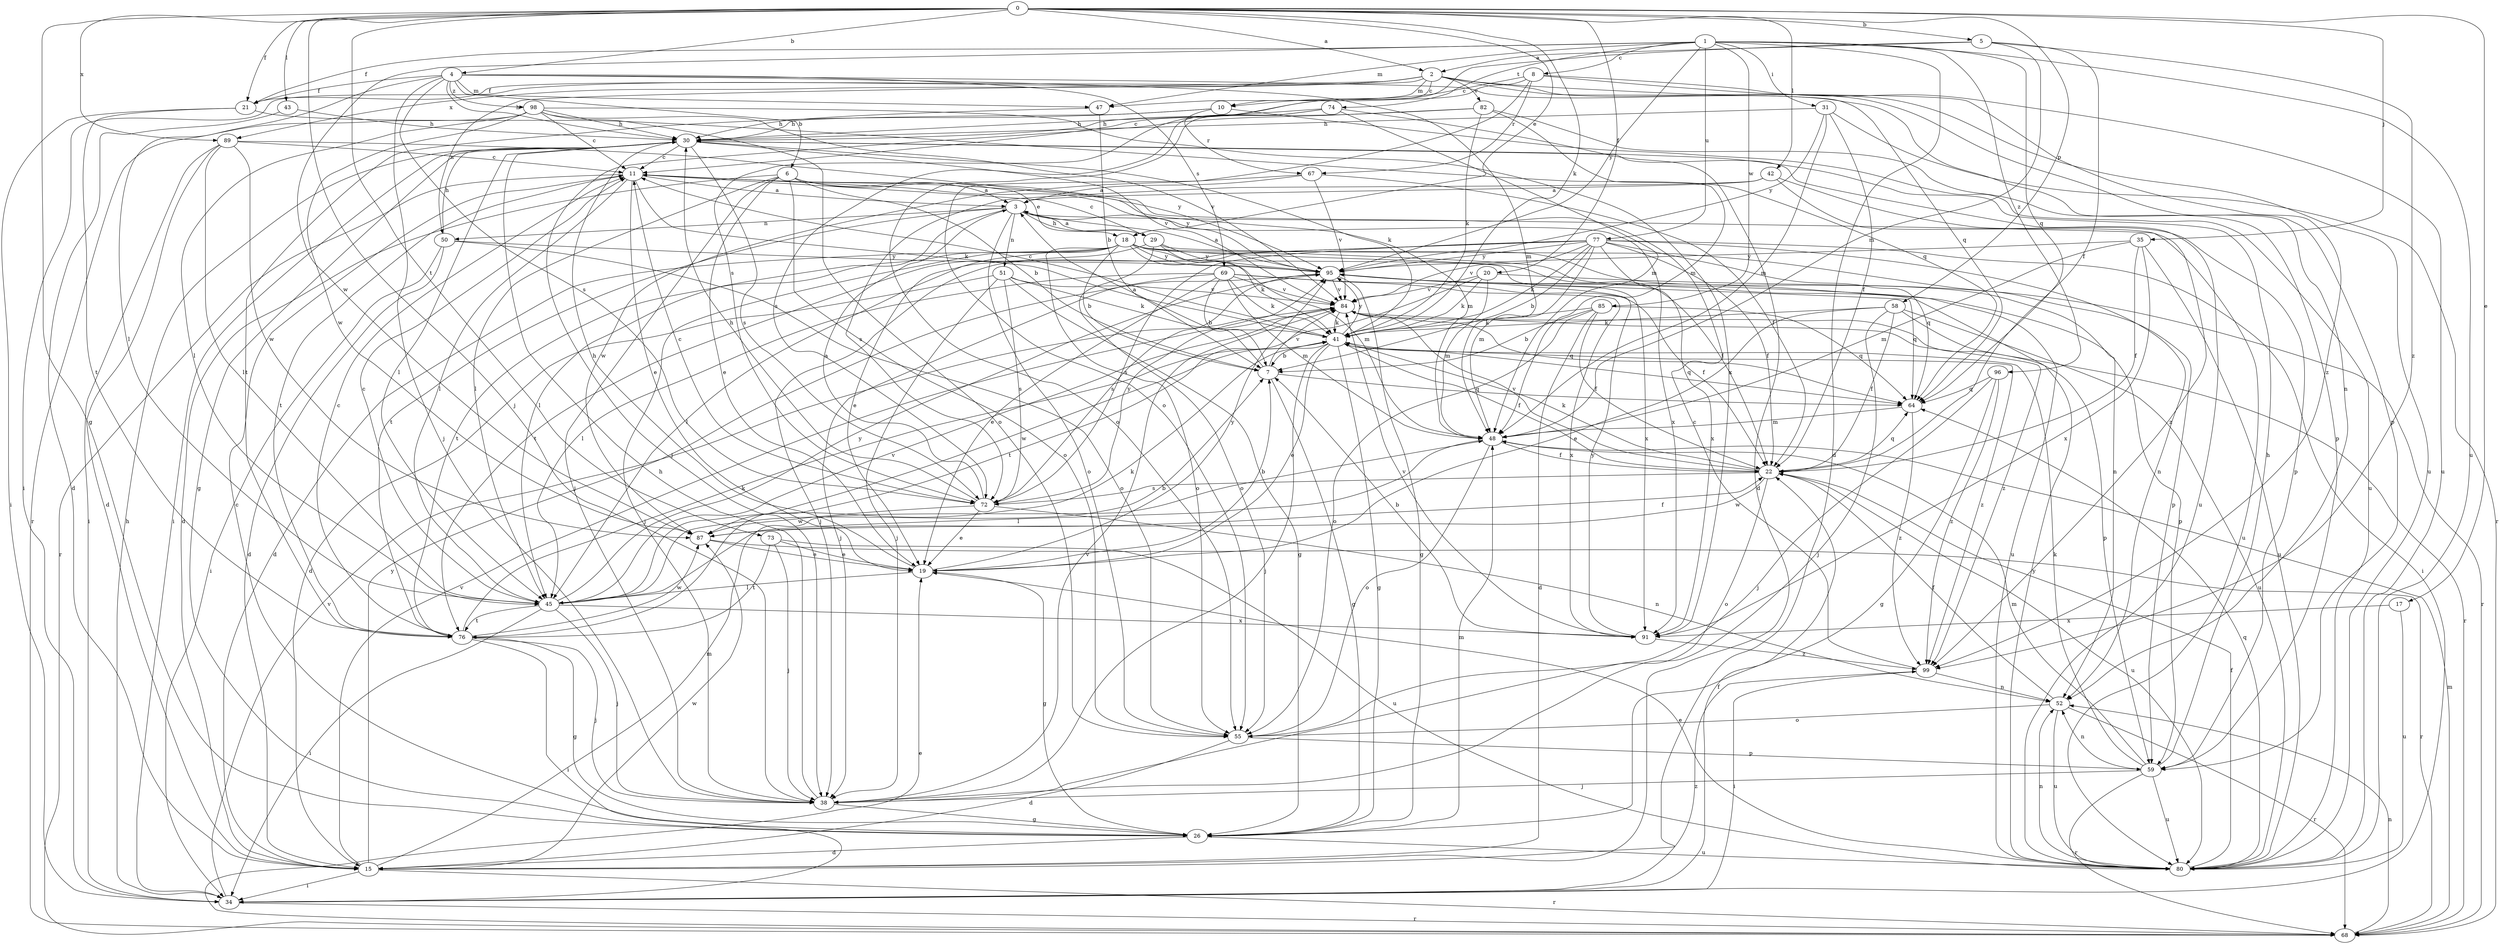 strict digraph  {
0;
1;
2;
3;
4;
5;
6;
7;
8;
10;
11;
15;
17;
18;
19;
20;
21;
22;
26;
29;
30;
31;
34;
35;
38;
41;
42;
43;
45;
47;
48;
50;
51;
52;
55;
58;
59;
64;
67;
68;
69;
72;
73;
74;
76;
77;
80;
82;
84;
85;
87;
89;
91;
95;
96;
98;
99;
0 -> 2  [label=a];
0 -> 4  [label=b];
0 -> 5  [label=b];
0 -> 17  [label=e];
0 -> 18  [label=e];
0 -> 20  [label=f];
0 -> 21  [label=f];
0 -> 26  [label=g];
0 -> 35  [label=j];
0 -> 38  [label=j];
0 -> 41  [label=k];
0 -> 42  [label=l];
0 -> 43  [label=l];
0 -> 58  [label=p];
0 -> 73  [label=t];
0 -> 89  [label=x];
1 -> 8  [label=c];
1 -> 15  [label=d];
1 -> 21  [label=f];
1 -> 31  [label=i];
1 -> 47  [label=m];
1 -> 64  [label=q];
1 -> 74  [label=t];
1 -> 77  [label=u];
1 -> 80  [label=u];
1 -> 85  [label=w];
1 -> 87  [label=w];
1 -> 95  [label=y];
1 -> 96  [label=z];
2 -> 10  [label=c];
2 -> 21  [label=f];
2 -> 34  [label=i];
2 -> 47  [label=m];
2 -> 50  [label=n];
2 -> 59  [label=p];
2 -> 64  [label=q];
2 -> 80  [label=u];
2 -> 82  [label=v];
2 -> 89  [label=x];
3 -> 29  [label=h];
3 -> 45  [label=l];
3 -> 50  [label=n];
3 -> 51  [label=n];
3 -> 55  [label=o];
3 -> 76  [label=t];
3 -> 80  [label=u];
3 -> 91  [label=x];
4 -> 6  [label=b];
4 -> 21  [label=f];
4 -> 30  [label=h];
4 -> 38  [label=j];
4 -> 45  [label=l];
4 -> 47  [label=m];
4 -> 48  [label=m];
4 -> 52  [label=n];
4 -> 69  [label=s];
4 -> 72  [label=s];
4 -> 98  [label=z];
5 -> 2  [label=a];
5 -> 22  [label=f];
5 -> 48  [label=m];
5 -> 72  [label=s];
5 -> 99  [label=z];
6 -> 3  [label=a];
6 -> 7  [label=b];
6 -> 15  [label=d];
6 -> 18  [label=e];
6 -> 19  [label=e];
6 -> 38  [label=j];
6 -> 45  [label=l];
6 -> 55  [label=o];
7 -> 3  [label=a];
7 -> 26  [label=g];
7 -> 64  [label=q];
7 -> 84  [label=v];
8 -> 10  [label=c];
8 -> 11  [label=c];
8 -> 55  [label=o];
8 -> 67  [label=r];
8 -> 80  [label=u];
8 -> 99  [label=z];
10 -> 30  [label=h];
10 -> 67  [label=r];
10 -> 76  [label=t];
10 -> 80  [label=u];
11 -> 3  [label=a];
11 -> 19  [label=e];
11 -> 41  [label=k];
11 -> 45  [label=l];
11 -> 48  [label=m];
11 -> 68  [label=r];
11 -> 76  [label=t];
11 -> 95  [label=y];
15 -> 34  [label=i];
15 -> 48  [label=m];
15 -> 68  [label=r];
15 -> 84  [label=v];
15 -> 87  [label=w];
15 -> 95  [label=y];
17 -> 80  [label=u];
17 -> 91  [label=x];
18 -> 7  [label=b];
18 -> 15  [label=d];
18 -> 19  [label=e];
18 -> 22  [label=f];
18 -> 38  [label=j];
18 -> 48  [label=m];
18 -> 52  [label=n];
18 -> 55  [label=o];
18 -> 76  [label=t];
18 -> 80  [label=u];
18 -> 91  [label=x];
18 -> 95  [label=y];
19 -> 7  [label=b];
19 -> 26  [label=g];
19 -> 30  [label=h];
19 -> 45  [label=l];
19 -> 95  [label=y];
20 -> 41  [label=k];
20 -> 48  [label=m];
20 -> 68  [label=r];
20 -> 76  [label=t];
20 -> 84  [label=v];
21 -> 34  [label=i];
21 -> 64  [label=q];
21 -> 76  [label=t];
22 -> 41  [label=k];
22 -> 55  [label=o];
22 -> 64  [label=q];
22 -> 72  [label=s];
22 -> 80  [label=u];
22 -> 84  [label=v];
22 -> 87  [label=w];
26 -> 11  [label=c];
26 -> 15  [label=d];
26 -> 48  [label=m];
26 -> 80  [label=u];
29 -> 3  [label=a];
29 -> 11  [label=c];
29 -> 41  [label=k];
29 -> 55  [label=o];
29 -> 59  [label=p];
29 -> 76  [label=t];
29 -> 95  [label=y];
30 -> 11  [label=c];
30 -> 26  [label=g];
30 -> 34  [label=i];
30 -> 41  [label=k];
30 -> 45  [label=l];
30 -> 72  [label=s];
30 -> 80  [label=u];
30 -> 84  [label=v];
31 -> 22  [label=f];
31 -> 30  [label=h];
31 -> 48  [label=m];
31 -> 68  [label=r];
31 -> 95  [label=y];
34 -> 22  [label=f];
34 -> 30  [label=h];
34 -> 68  [label=r];
34 -> 84  [label=v];
34 -> 99  [label=z];
35 -> 22  [label=f];
35 -> 48  [label=m];
35 -> 80  [label=u];
35 -> 91  [label=x];
35 -> 95  [label=y];
38 -> 26  [label=g];
38 -> 30  [label=h];
38 -> 84  [label=v];
41 -> 7  [label=b];
41 -> 11  [label=c];
41 -> 19  [label=e];
41 -> 22  [label=f];
41 -> 26  [label=g];
41 -> 38  [label=j];
41 -> 64  [label=q];
41 -> 87  [label=w];
41 -> 95  [label=y];
41 -> 99  [label=z];
42 -> 3  [label=a];
42 -> 59  [label=p];
42 -> 72  [label=s];
42 -> 99  [label=z];
43 -> 15  [label=d];
43 -> 30  [label=h];
45 -> 7  [label=b];
45 -> 11  [label=c];
45 -> 34  [label=i];
45 -> 38  [label=j];
45 -> 41  [label=k];
45 -> 76  [label=t];
45 -> 84  [label=v];
45 -> 91  [label=x];
45 -> 95  [label=y];
47 -> 7  [label=b];
47 -> 30  [label=h];
48 -> 22  [label=f];
48 -> 45  [label=l];
48 -> 55  [label=o];
50 -> 15  [label=d];
50 -> 30  [label=h];
50 -> 34  [label=i];
50 -> 55  [label=o];
50 -> 95  [label=y];
51 -> 15  [label=d];
51 -> 26  [label=g];
51 -> 38  [label=j];
51 -> 41  [label=k];
51 -> 72  [label=s];
51 -> 84  [label=v];
52 -> 22  [label=f];
52 -> 55  [label=o];
52 -> 68  [label=r];
52 -> 80  [label=u];
55 -> 15  [label=d];
55 -> 59  [label=p];
58 -> 19  [label=e];
58 -> 22  [label=f];
58 -> 38  [label=j];
58 -> 41  [label=k];
58 -> 59  [label=p];
58 -> 80  [label=u];
59 -> 30  [label=h];
59 -> 38  [label=j];
59 -> 41  [label=k];
59 -> 48  [label=m];
59 -> 52  [label=n];
59 -> 68  [label=r];
59 -> 80  [label=u];
64 -> 48  [label=m];
64 -> 99  [label=z];
67 -> 3  [label=a];
67 -> 22  [label=f];
67 -> 84  [label=v];
67 -> 87  [label=w];
68 -> 19  [label=e];
68 -> 48  [label=m];
68 -> 52  [label=n];
69 -> 7  [label=b];
69 -> 19  [label=e];
69 -> 22  [label=f];
69 -> 38  [label=j];
69 -> 41  [label=k];
69 -> 45  [label=l];
69 -> 48  [label=m];
69 -> 84  [label=v];
69 -> 91  [label=x];
72 -> 3  [label=a];
72 -> 11  [label=c];
72 -> 19  [label=e];
72 -> 30  [label=h];
72 -> 52  [label=n];
72 -> 87  [label=w];
72 -> 95  [label=y];
73 -> 19  [label=e];
73 -> 38  [label=j];
73 -> 76  [label=t];
73 -> 80  [label=u];
74 -> 15  [label=d];
74 -> 30  [label=h];
74 -> 48  [label=m];
74 -> 55  [label=o];
74 -> 72  [label=s];
76 -> 11  [label=c];
76 -> 26  [label=g];
76 -> 34  [label=i];
76 -> 38  [label=j];
76 -> 41  [label=k];
76 -> 87  [label=w];
77 -> 7  [label=b];
77 -> 22  [label=f];
77 -> 34  [label=i];
77 -> 38  [label=j];
77 -> 41  [label=k];
77 -> 45  [label=l];
77 -> 48  [label=m];
77 -> 52  [label=n];
77 -> 64  [label=q];
77 -> 72  [label=s];
77 -> 84  [label=v];
77 -> 91  [label=x];
77 -> 95  [label=y];
80 -> 19  [label=e];
80 -> 22  [label=f];
80 -> 52  [label=n];
80 -> 64  [label=q];
80 -> 95  [label=y];
82 -> 30  [label=h];
82 -> 38  [label=j];
82 -> 41  [label=k];
82 -> 48  [label=m];
82 -> 59  [label=p];
84 -> 41  [label=k];
84 -> 64  [label=q];
84 -> 68  [label=r];
84 -> 99  [label=z];
85 -> 7  [label=b];
85 -> 15  [label=d];
85 -> 22  [label=f];
85 -> 41  [label=k];
85 -> 55  [label=o];
85 -> 64  [label=q];
87 -> 19  [label=e];
87 -> 22  [label=f];
87 -> 68  [label=r];
89 -> 11  [label=c];
89 -> 15  [label=d];
89 -> 34  [label=i];
89 -> 45  [label=l];
89 -> 87  [label=w];
89 -> 95  [label=y];
91 -> 7  [label=b];
91 -> 84  [label=v];
91 -> 95  [label=y];
91 -> 99  [label=z];
95 -> 3  [label=a];
95 -> 26  [label=g];
95 -> 59  [label=p];
95 -> 64  [label=q];
95 -> 72  [label=s];
95 -> 84  [label=v];
96 -> 26  [label=g];
96 -> 38  [label=j];
96 -> 64  [label=q];
96 -> 99  [label=z];
98 -> 11  [label=c];
98 -> 30  [label=h];
98 -> 45  [label=l];
98 -> 55  [label=o];
98 -> 68  [label=r];
98 -> 84  [label=v];
98 -> 87  [label=w];
98 -> 91  [label=x];
99 -> 11  [label=c];
99 -> 34  [label=i];
99 -> 52  [label=n];
}
